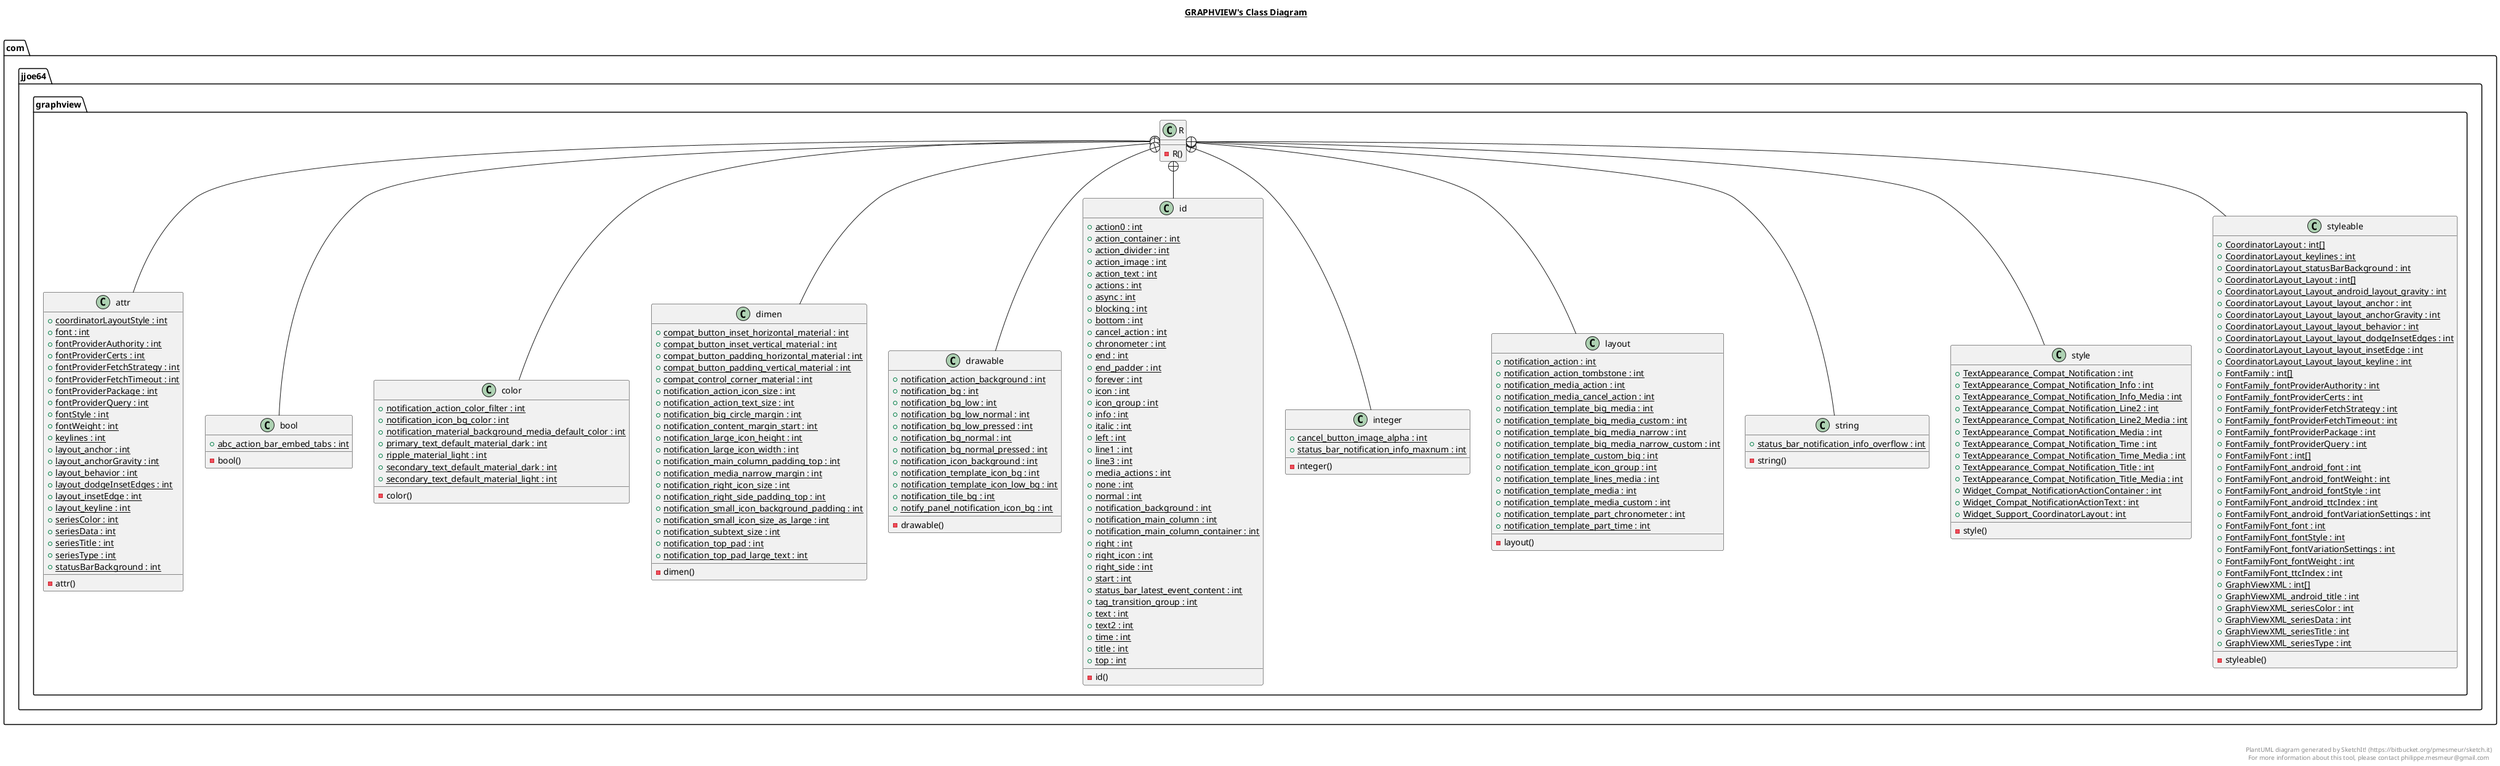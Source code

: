 @startuml

title __GRAPHVIEW's Class Diagram__\n

  package com.jjoe64.graphview {
    class R {
        - R()
    }
  }
  

  package com.jjoe64.graphview {
    class attr {
        {static} + coordinatorLayoutStyle : int
        {static} + font : int
        {static} + fontProviderAuthority : int
        {static} + fontProviderCerts : int
        {static} + fontProviderFetchStrategy : int
        {static} + fontProviderFetchTimeout : int
        {static} + fontProviderPackage : int
        {static} + fontProviderQuery : int
        {static} + fontStyle : int
        {static} + fontWeight : int
        {static} + keylines : int
        {static} + layout_anchor : int
        {static} + layout_anchorGravity : int
        {static} + layout_behavior : int
        {static} + layout_dodgeInsetEdges : int
        {static} + layout_insetEdge : int
        {static} + layout_keyline : int
        {static} + seriesColor : int
        {static} + seriesData : int
        {static} + seriesTitle : int
        {static} + seriesType : int
        {static} + statusBarBackground : int
        - attr()
    }
  }
  

  package com.jjoe64.graphview {
    class bool {
        {static} + abc_action_bar_embed_tabs : int
        - bool()
    }
  }
  

  package com.jjoe64.graphview {
    class color {
        {static} + notification_action_color_filter : int
        {static} + notification_icon_bg_color : int
        {static} + notification_material_background_media_default_color : int
        {static} + primary_text_default_material_dark : int
        {static} + ripple_material_light : int
        {static} + secondary_text_default_material_dark : int
        {static} + secondary_text_default_material_light : int
        - color()
    }
  }
  

  package com.jjoe64.graphview {
    class dimen {
        {static} + compat_button_inset_horizontal_material : int
        {static} + compat_button_inset_vertical_material : int
        {static} + compat_button_padding_horizontal_material : int
        {static} + compat_button_padding_vertical_material : int
        {static} + compat_control_corner_material : int
        {static} + notification_action_icon_size : int
        {static} + notification_action_text_size : int
        {static} + notification_big_circle_margin : int
        {static} + notification_content_margin_start : int
        {static} + notification_large_icon_height : int
        {static} + notification_large_icon_width : int
        {static} + notification_main_column_padding_top : int
        {static} + notification_media_narrow_margin : int
        {static} + notification_right_icon_size : int
        {static} + notification_right_side_padding_top : int
        {static} + notification_small_icon_background_padding : int
        {static} + notification_small_icon_size_as_large : int
        {static} + notification_subtext_size : int
        {static} + notification_top_pad : int
        {static} + notification_top_pad_large_text : int
        - dimen()
    }
  }
  

  package com.jjoe64.graphview {
    class drawable {
        {static} + notification_action_background : int
        {static} + notification_bg : int
        {static} + notification_bg_low : int
        {static} + notification_bg_low_normal : int
        {static} + notification_bg_low_pressed : int
        {static} + notification_bg_normal : int
        {static} + notification_bg_normal_pressed : int
        {static} + notification_icon_background : int
        {static} + notification_template_icon_bg : int
        {static} + notification_template_icon_low_bg : int
        {static} + notification_tile_bg : int
        {static} + notify_panel_notification_icon_bg : int
        - drawable()
    }
  }
  

  package com.jjoe64.graphview {
    class id {
        {static} + action0 : int
        {static} + action_container : int
        {static} + action_divider : int
        {static} + action_image : int
        {static} + action_text : int
        {static} + actions : int
        {static} + async : int
        {static} + blocking : int
        {static} + bottom : int
        {static} + cancel_action : int
        {static} + chronometer : int
        {static} + end : int
        {static} + end_padder : int
        {static} + forever : int
        {static} + icon : int
        {static} + icon_group : int
        {static} + info : int
        {static} + italic : int
        {static} + left : int
        {static} + line1 : int
        {static} + line3 : int
        {static} + media_actions : int
        {static} + none : int
        {static} + normal : int
        {static} + notification_background : int
        {static} + notification_main_column : int
        {static} + notification_main_column_container : int
        {static} + right : int
        {static} + right_icon : int
        {static} + right_side : int
        {static} + start : int
        {static} + status_bar_latest_event_content : int
        {static} + tag_transition_group : int
        {static} + text : int
        {static} + text2 : int
        {static} + time : int
        {static} + title : int
        {static} + top : int
        - id()
    }
  }
  

  package com.jjoe64.graphview {
    class integer {
        {static} + cancel_button_image_alpha : int
        {static} + status_bar_notification_info_maxnum : int
        - integer()
    }
  }
  

  package com.jjoe64.graphview {
    class layout {
        {static} + notification_action : int
        {static} + notification_action_tombstone : int
        {static} + notification_media_action : int
        {static} + notification_media_cancel_action : int
        {static} + notification_template_big_media : int
        {static} + notification_template_big_media_custom : int
        {static} + notification_template_big_media_narrow : int
        {static} + notification_template_big_media_narrow_custom : int
        {static} + notification_template_custom_big : int
        {static} + notification_template_icon_group : int
        {static} + notification_template_lines_media : int
        {static} + notification_template_media : int
        {static} + notification_template_media_custom : int
        {static} + notification_template_part_chronometer : int
        {static} + notification_template_part_time : int
        - layout()
    }
  }
  

  package com.jjoe64.graphview {
    class string {
        {static} + status_bar_notification_info_overflow : int
        - string()
    }
  }
  

  package com.jjoe64.graphview {
    class style {
        {static} + TextAppearance_Compat_Notification : int
        {static} + TextAppearance_Compat_Notification_Info : int
        {static} + TextAppearance_Compat_Notification_Info_Media : int
        {static} + TextAppearance_Compat_Notification_Line2 : int
        {static} + TextAppearance_Compat_Notification_Line2_Media : int
        {static} + TextAppearance_Compat_Notification_Media : int
        {static} + TextAppearance_Compat_Notification_Time : int
        {static} + TextAppearance_Compat_Notification_Time_Media : int
        {static} + TextAppearance_Compat_Notification_Title : int
        {static} + TextAppearance_Compat_Notification_Title_Media : int
        {static} + Widget_Compat_NotificationActionContainer : int
        {static} + Widget_Compat_NotificationActionText : int
        {static} + Widget_Support_CoordinatorLayout : int
        - style()
    }
  }
  

  package com.jjoe64.graphview {
    class styleable {
        {static} + CoordinatorLayout : int[]
        {static} + CoordinatorLayout_keylines : int
        {static} + CoordinatorLayout_statusBarBackground : int
        {static} + CoordinatorLayout_Layout : int[]
        {static} + CoordinatorLayout_Layout_android_layout_gravity : int
        {static} + CoordinatorLayout_Layout_layout_anchor : int
        {static} + CoordinatorLayout_Layout_layout_anchorGravity : int
        {static} + CoordinatorLayout_Layout_layout_behavior : int
        {static} + CoordinatorLayout_Layout_layout_dodgeInsetEdges : int
        {static} + CoordinatorLayout_Layout_layout_insetEdge : int
        {static} + CoordinatorLayout_Layout_layout_keyline : int
        {static} + FontFamily : int[]
        {static} + FontFamily_fontProviderAuthority : int
        {static} + FontFamily_fontProviderCerts : int
        {static} + FontFamily_fontProviderFetchStrategy : int
        {static} + FontFamily_fontProviderFetchTimeout : int
        {static} + FontFamily_fontProviderPackage : int
        {static} + FontFamily_fontProviderQuery : int
        {static} + FontFamilyFont : int[]
        {static} + FontFamilyFont_android_font : int
        {static} + FontFamilyFont_android_fontWeight : int
        {static} + FontFamilyFont_android_fontStyle : int
        {static} + FontFamilyFont_android_ttcIndex : int
        {static} + FontFamilyFont_android_fontVariationSettings : int
        {static} + FontFamilyFont_font : int
        {static} + FontFamilyFont_fontStyle : int
        {static} + FontFamilyFont_fontVariationSettings : int
        {static} + FontFamilyFont_fontWeight : int
        {static} + FontFamilyFont_ttcIndex : int
        {static} + GraphViewXML : int[]
        {static} + GraphViewXML_android_title : int
        {static} + GraphViewXML_seriesColor : int
        {static} + GraphViewXML_seriesData : int
        {static} + GraphViewXML_seriesTitle : int
        {static} + GraphViewXML_seriesType : int
        - styleable()
    }
  }
  

  R +-down- attr
  R +-down- bool
  R +-down- color
  R +-down- dimen
  R +-down- drawable
  R +-down- id
  R +-down- integer
  R +-down- layout
  R +-down- string
  R +-down- style
  R +-down- styleable


right footer


PlantUML diagram generated by SketchIt! (https://bitbucket.org/pmesmeur/sketch.it)
For more information about this tool, please contact philippe.mesmeur@gmail.com
endfooter

@enduml

